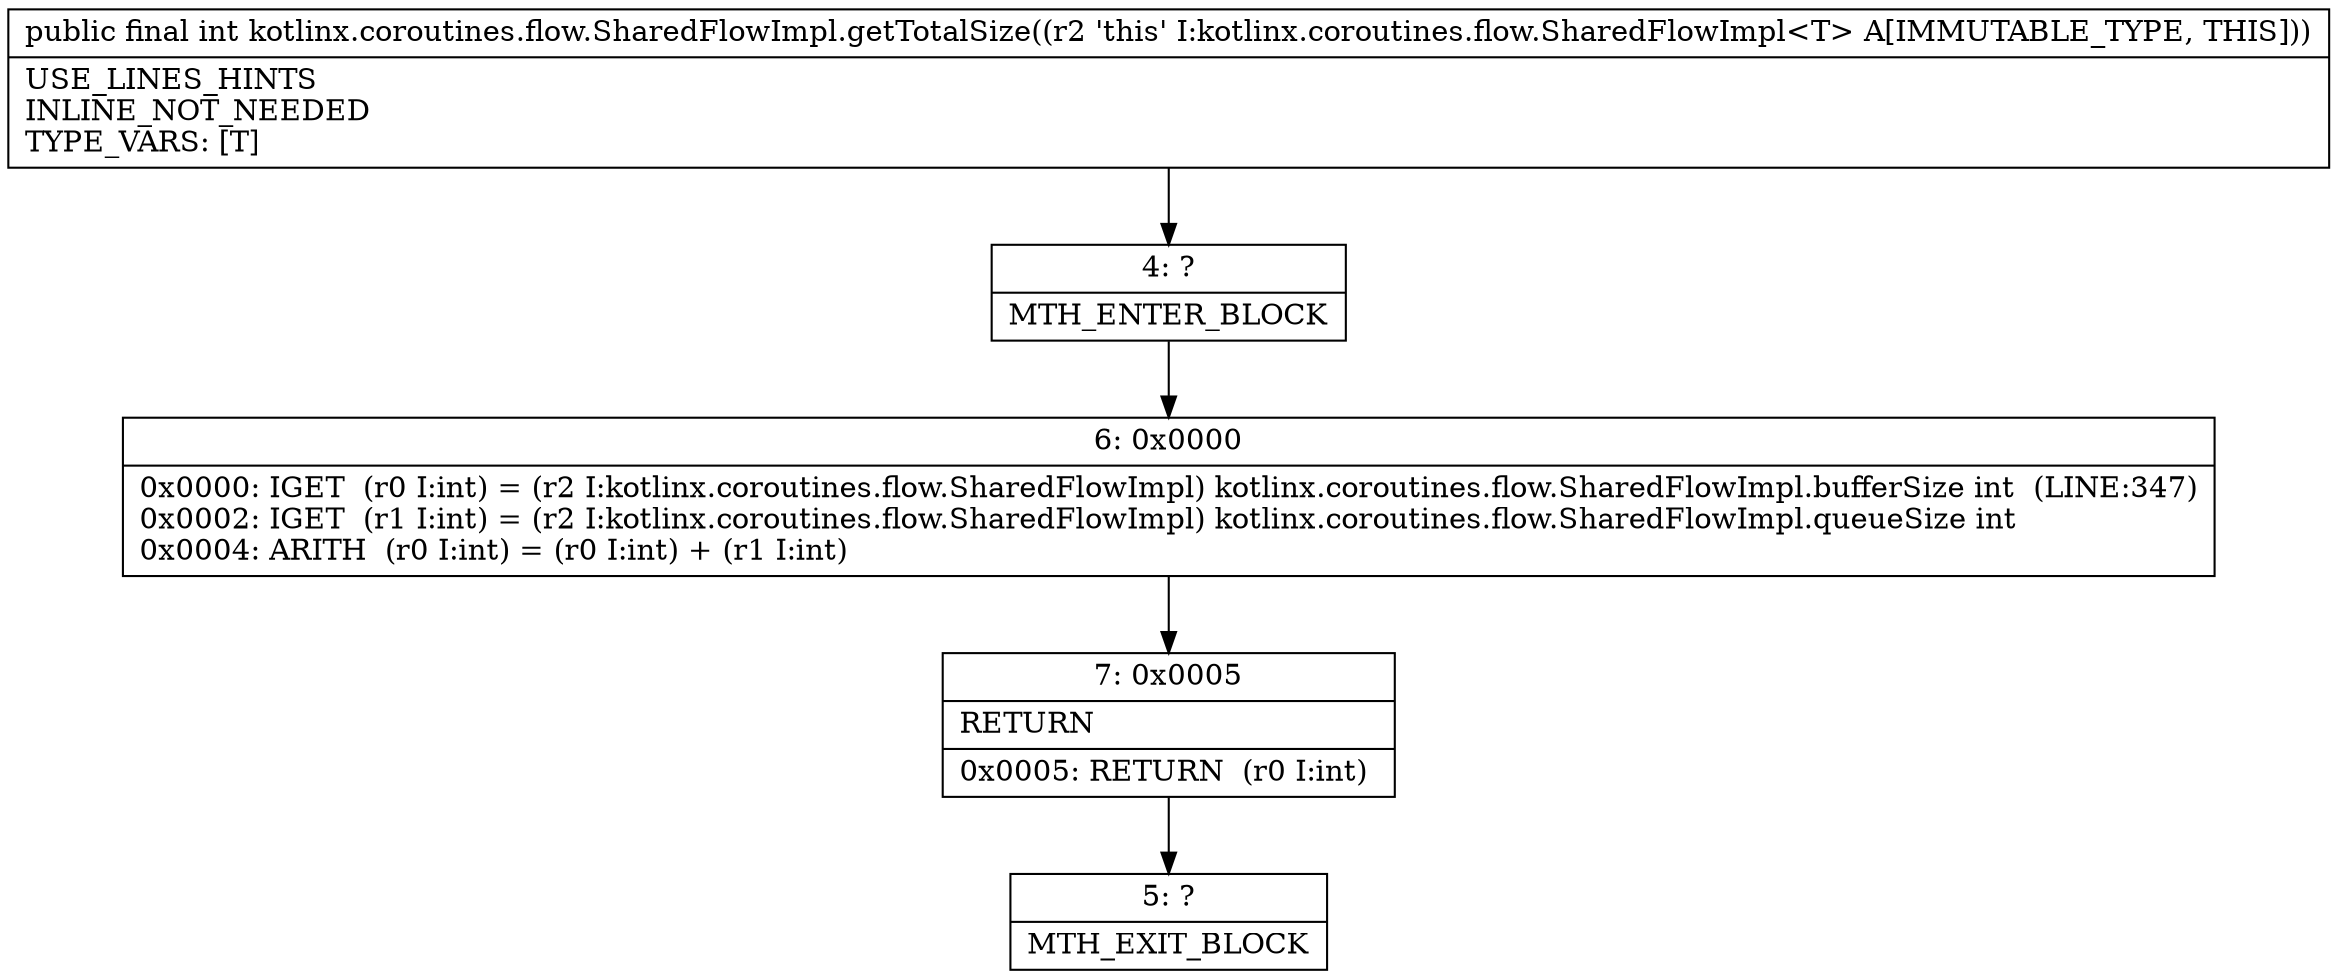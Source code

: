 digraph "CFG forkotlinx.coroutines.flow.SharedFlowImpl.getTotalSize()I" {
Node_4 [shape=record,label="{4\:\ ?|MTH_ENTER_BLOCK\l}"];
Node_6 [shape=record,label="{6\:\ 0x0000|0x0000: IGET  (r0 I:int) = (r2 I:kotlinx.coroutines.flow.SharedFlowImpl) kotlinx.coroutines.flow.SharedFlowImpl.bufferSize int  (LINE:347)\l0x0002: IGET  (r1 I:int) = (r2 I:kotlinx.coroutines.flow.SharedFlowImpl) kotlinx.coroutines.flow.SharedFlowImpl.queueSize int \l0x0004: ARITH  (r0 I:int) = (r0 I:int) + (r1 I:int) \l}"];
Node_7 [shape=record,label="{7\:\ 0x0005|RETURN\l|0x0005: RETURN  (r0 I:int) \l}"];
Node_5 [shape=record,label="{5\:\ ?|MTH_EXIT_BLOCK\l}"];
MethodNode[shape=record,label="{public final int kotlinx.coroutines.flow.SharedFlowImpl.getTotalSize((r2 'this' I:kotlinx.coroutines.flow.SharedFlowImpl\<T\> A[IMMUTABLE_TYPE, THIS]))  | USE_LINES_HINTS\lINLINE_NOT_NEEDED\lTYPE_VARS: [T]\l}"];
MethodNode -> Node_4;Node_4 -> Node_6;
Node_6 -> Node_7;
Node_7 -> Node_5;
}


